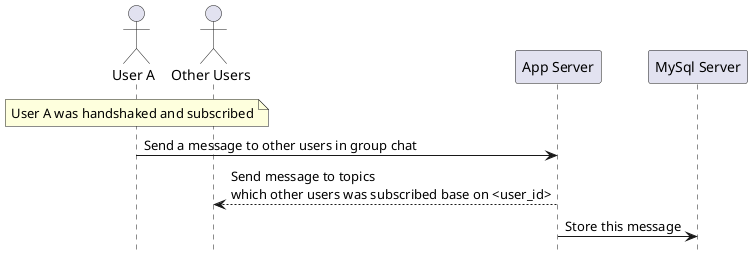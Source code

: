 @startuml chatgroup
    hide footbox

    actor "User A"
    actor "Other Users"

    note over "User A": User A was handshaked and subscribed
    "User A" -> "App Server": Send a message to other users in group chat
    "App Server" --> "Other Users": Send message to topics \nwhich other users was subscribed base on <user_id>
    "App Server" -> "MySql Server": Store this message

@enduml